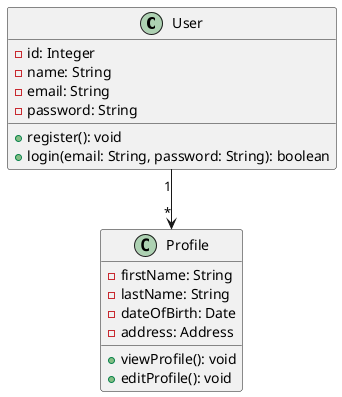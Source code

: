 @startuml
class User {
    - id: Integer
    - name: String
    - email: String
    - password: String
    + register(): void
    + login(email: String, password: String): boolean
}

class Profile {
    - firstName: String
    - lastName: String
    - dateOfBirth: Date
    - address: Address
    + viewProfile(): void
    + editProfile(): void
}

User "1" --> "*" Profile
@enduml